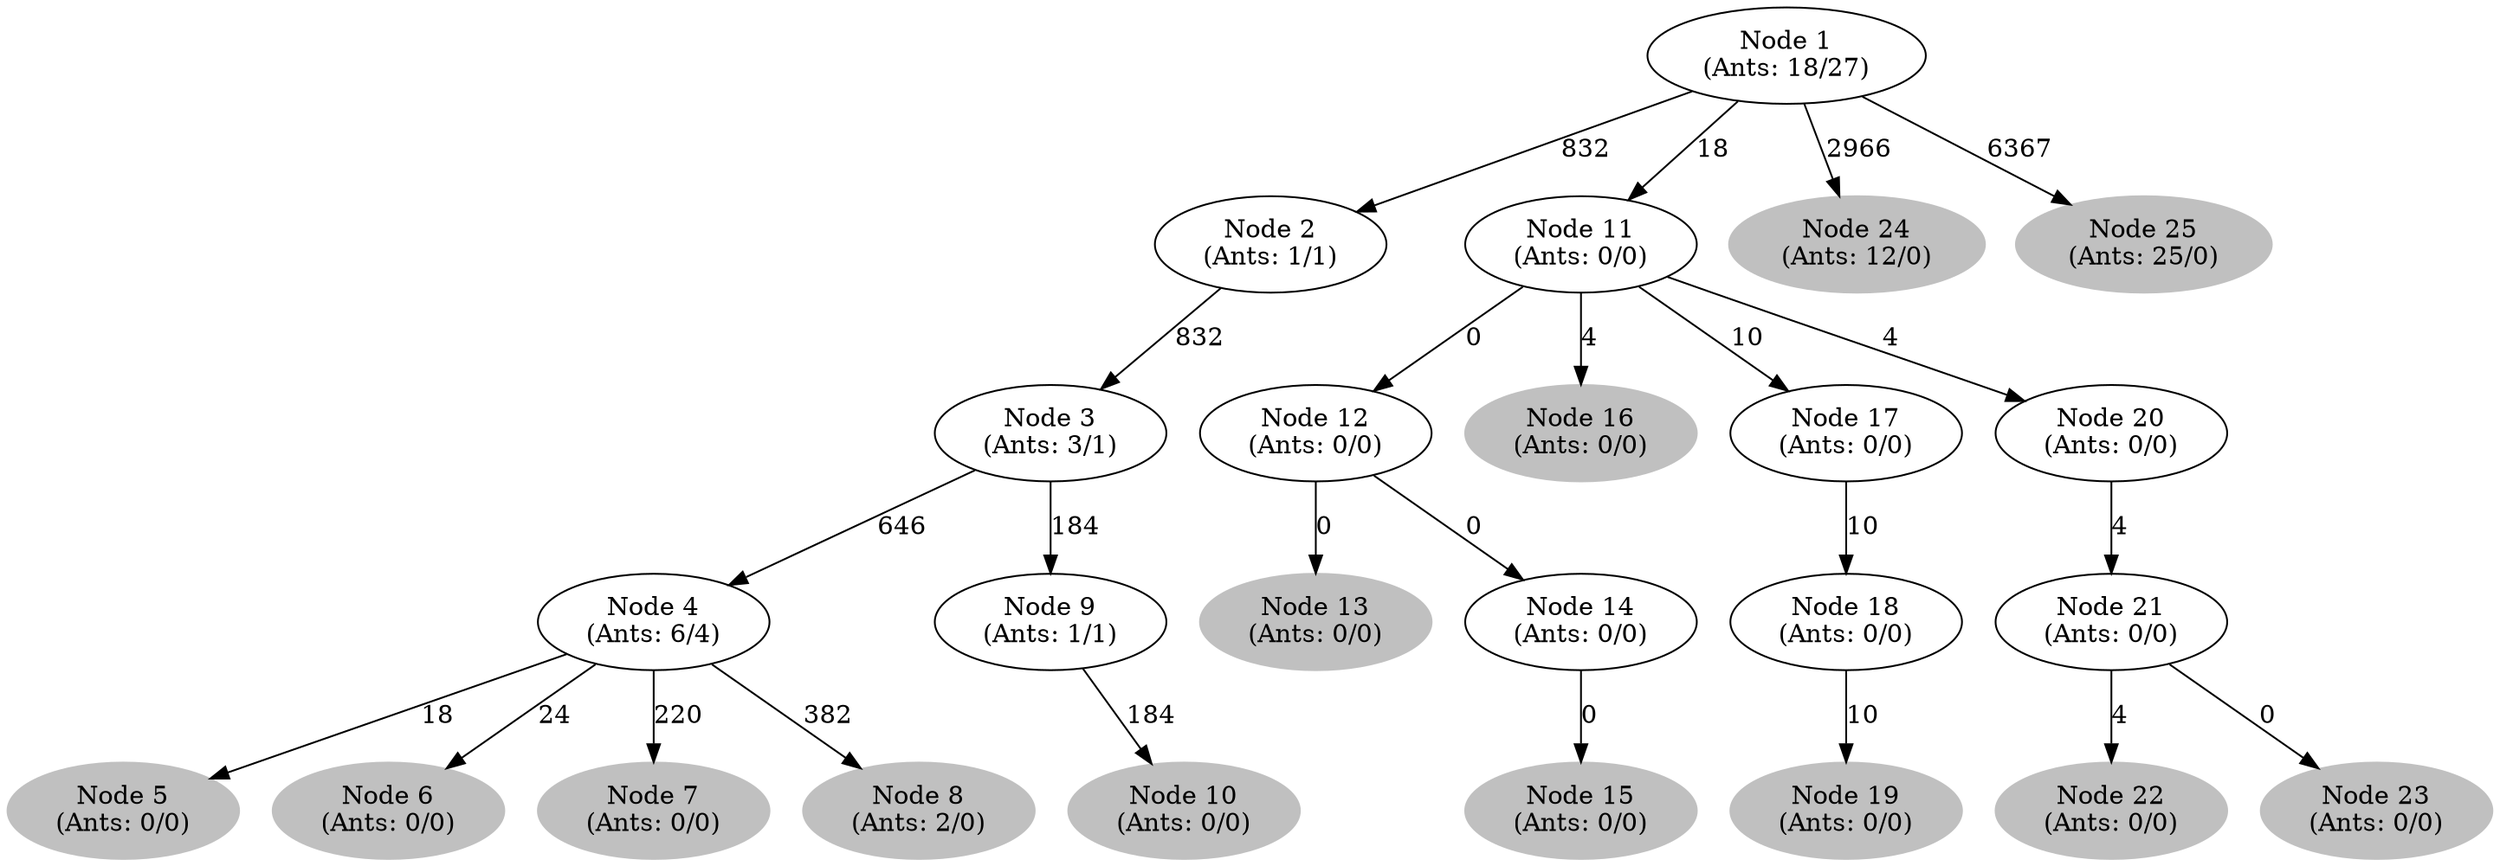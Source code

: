 digraph G {
	
	 "Node 1\n(Ants: 18/27)" -> "Node 2\n(Ants: 1/1)" [label=832];
	 "Node 2\n(Ants: 1/1)" -> "Node 3\n(Ants: 3/1)" [label=832];
	 "Node 3\n(Ants: 3/1)" -> "Node 4\n(Ants: 6/4)" [label=646];
	 "Node 5\n(Ants: 0/0)" [style=filled,color="gray"];
	"Node 4\n(Ants: 6/4)" -> "Node 5\n(Ants: 0/0)" [label=18];
	 "Node 6\n(Ants: 0/0)" [style=filled,color="gray"];
	"Node 4\n(Ants: 6/4)" -> "Node 6\n(Ants: 0/0)" [label=24];
	 "Node 7\n(Ants: 0/0)" [style=filled,color="gray"];
	"Node 4\n(Ants: 6/4)" -> "Node 7\n(Ants: 0/0)" [label=220];
	 "Node 8\n(Ants: 2/0)" [style=filled,color="gray"];
	"Node 4\n(Ants: 6/4)" -> "Node 8\n(Ants: 2/0)" [label=382];
	 "Node 3\n(Ants: 3/1)" -> "Node 9\n(Ants: 1/1)" [label=184];
	 "Node 10\n(Ants: 0/0)" [style=filled,color="gray"];
	"Node 9\n(Ants: 1/1)" -> "Node 10\n(Ants: 0/0)" [label=184];
	 "Node 1\n(Ants: 18/27)" -> "Node 11\n(Ants: 0/0)" [label=18];
	 "Node 11\n(Ants: 0/0)" -> "Node 12\n(Ants: 0/0)" [label=0];
	 "Node 13\n(Ants: 0/0)" [style=filled,color="gray"];
	"Node 12\n(Ants: 0/0)" -> "Node 13\n(Ants: 0/0)" [label=0];
	 "Node 12\n(Ants: 0/0)" -> "Node 14\n(Ants: 0/0)" [label=0];
	 "Node 15\n(Ants: 0/0)" [style=filled,color="gray"];
	"Node 14\n(Ants: 0/0)" -> "Node 15\n(Ants: 0/0)" [label=0];
	 "Node 16\n(Ants: 0/0)" [style=filled,color="gray"];
	"Node 11\n(Ants: 0/0)" -> "Node 16\n(Ants: 0/0)" [label=4];
	 "Node 11\n(Ants: 0/0)" -> "Node 17\n(Ants: 0/0)" [label=10];
	 "Node 17\n(Ants: 0/0)" -> "Node 18\n(Ants: 0/0)" [label=10];
	 "Node 19\n(Ants: 0/0)" [style=filled,color="gray"];
	"Node 18\n(Ants: 0/0)" -> "Node 19\n(Ants: 0/0)" [label=10];
	 "Node 11\n(Ants: 0/0)" -> "Node 20\n(Ants: 0/0)" [label=4];
	 "Node 20\n(Ants: 0/0)" -> "Node 21\n(Ants: 0/0)" [label=4];
	 "Node 22\n(Ants: 0/0)" [style=filled,color="gray"];
	"Node 21\n(Ants: 0/0)" -> "Node 22\n(Ants: 0/0)" [label=4];
	 "Node 23\n(Ants: 0/0)" [style=filled,color="gray"];
	"Node 21\n(Ants: 0/0)" -> "Node 23\n(Ants: 0/0)" [label=0];
	 "Node 24\n(Ants: 12/0)" [style=filled,color="gray"];
	"Node 1\n(Ants: 18/27)" -> "Node 24\n(Ants: 12/0)" [label=2966];
	 "Node 25\n(Ants: 25/0)" [style=filled,color="gray"];
	"Node 1\n(Ants: 18/27)" -> "Node 25\n(Ants: 25/0)" [label=6367];
	 
}
